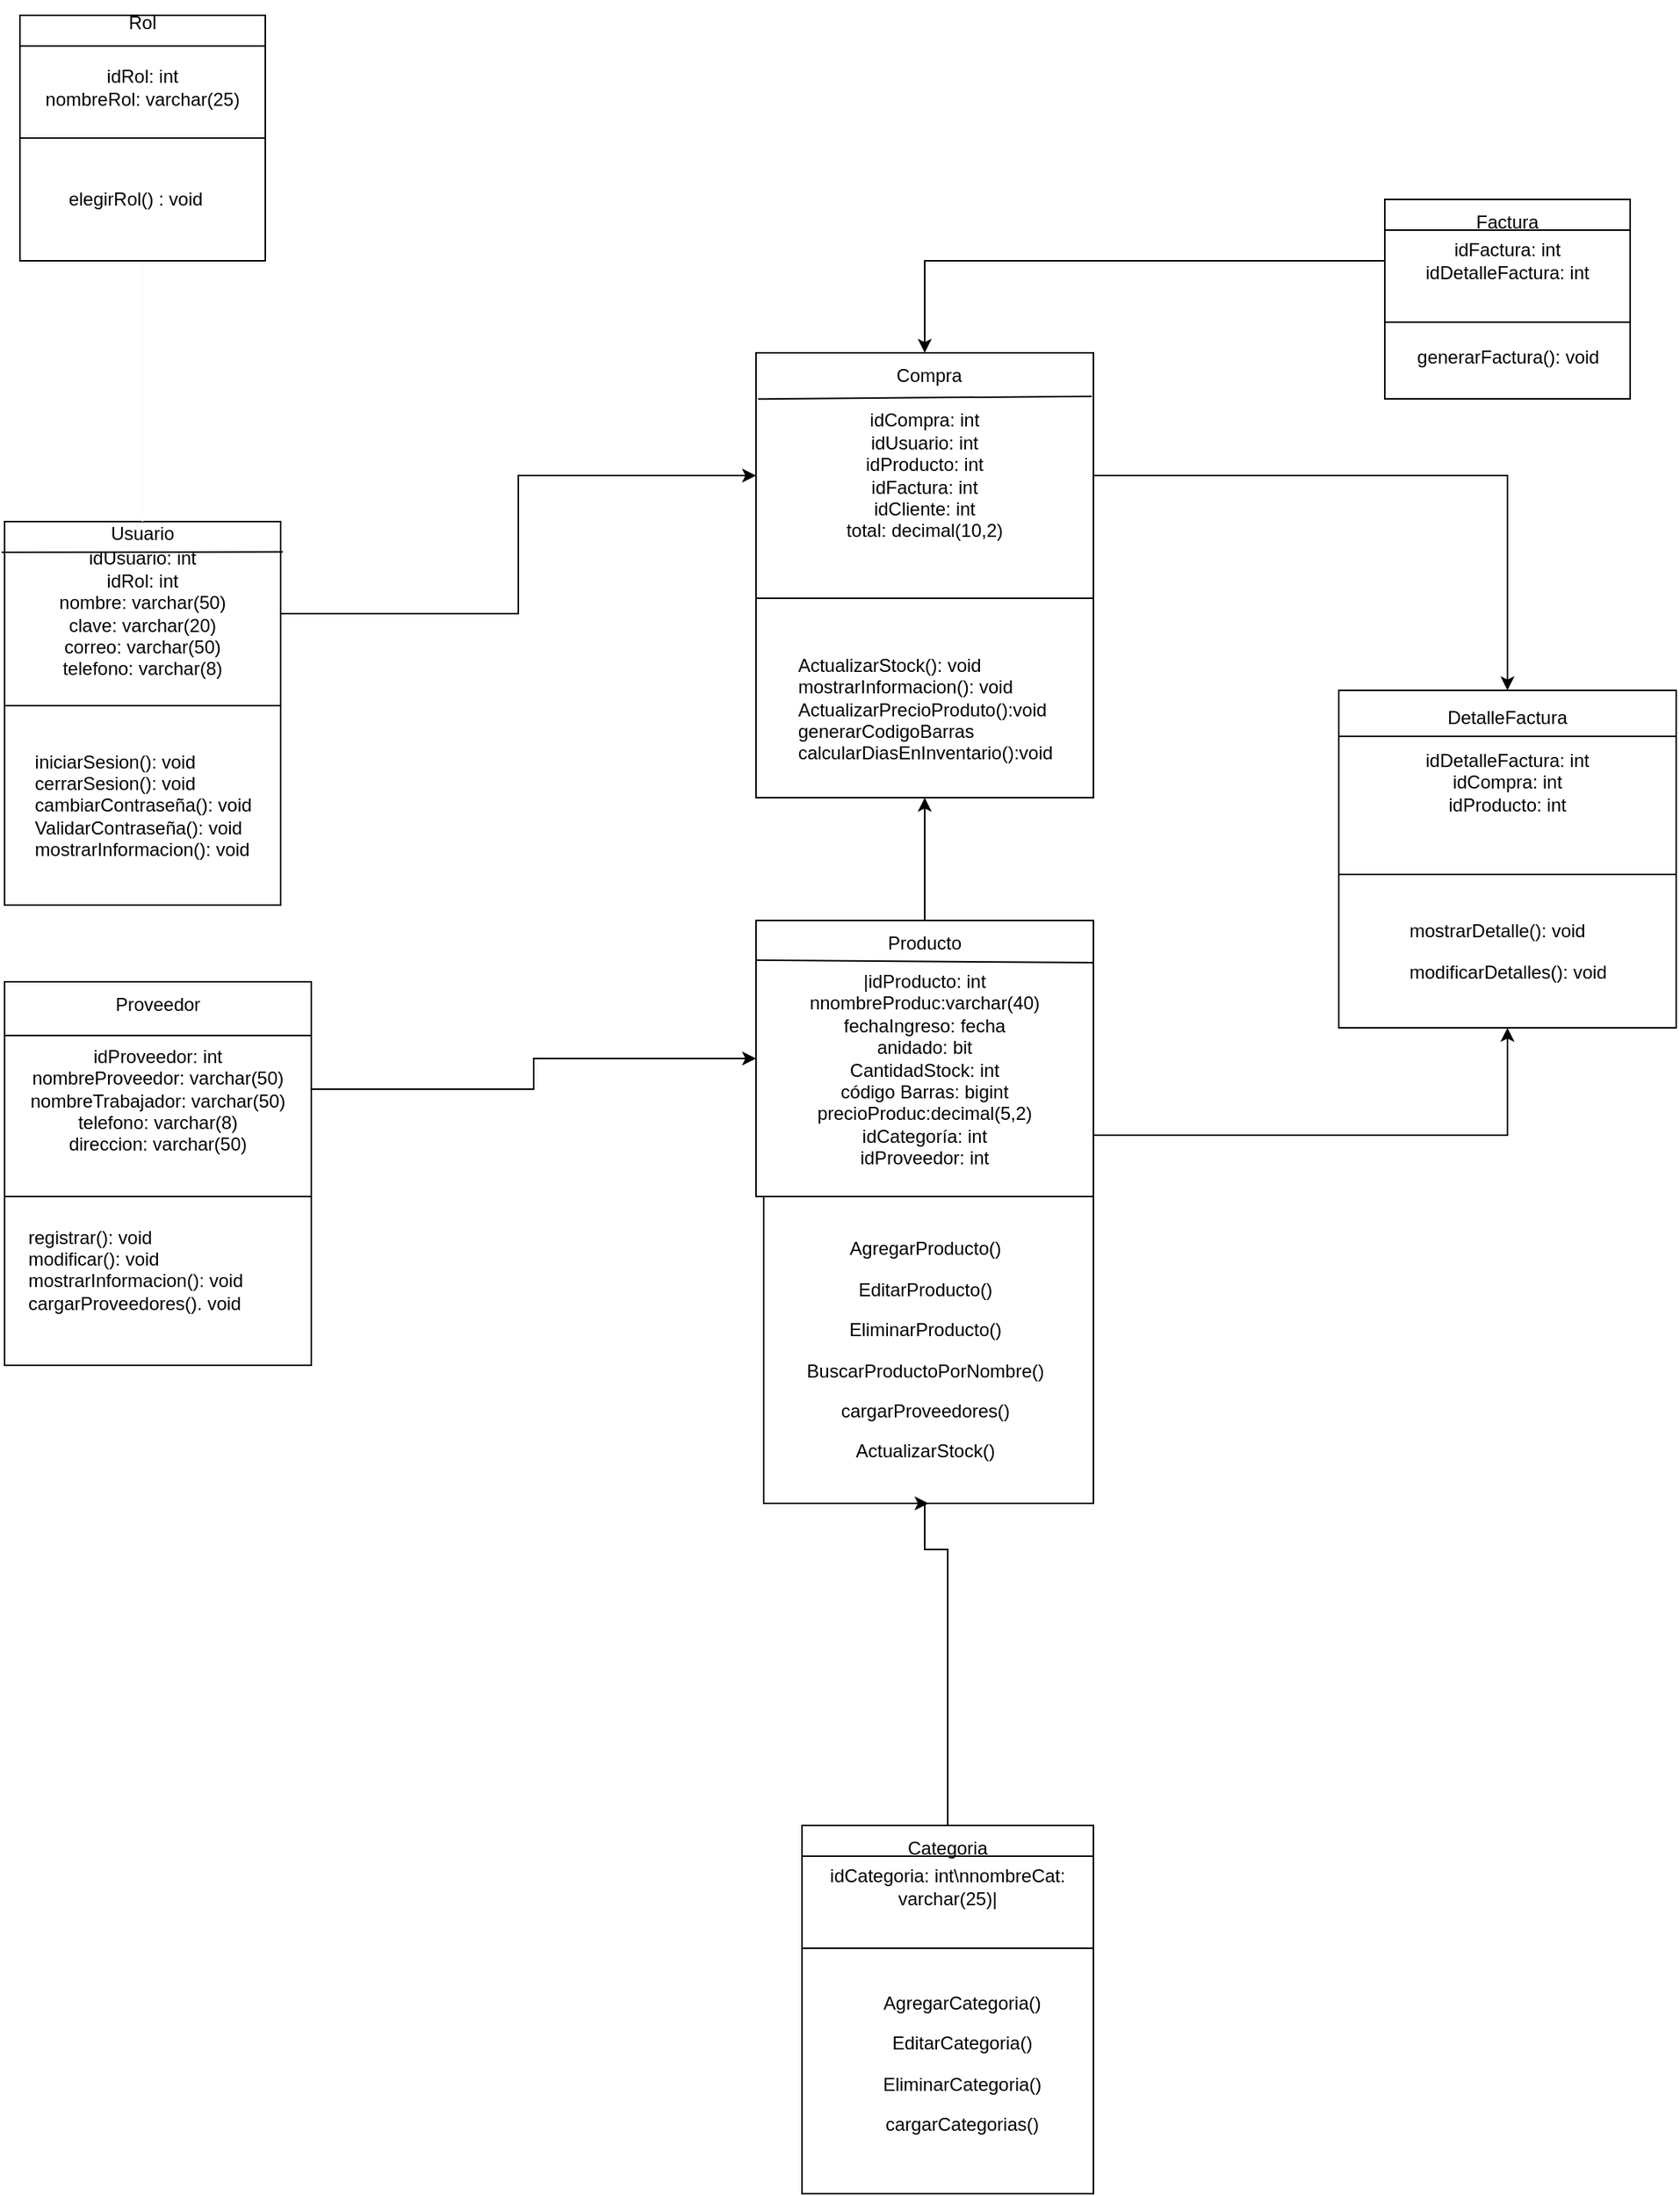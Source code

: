 <mxfile version="26.0.9">
  <diagram name="Diagrama de Clases" id="Y8ppESumPd6GiUWrpCxw">
    <mxGraphModel dx="1098" dy="1997" grid="1" gridSize="10" guides="1" tooltips="1" connect="1" arrows="1" fold="1" page="1" pageScale="1" pageWidth="827" pageHeight="1169" math="0" shadow="0">
      <root>
        <mxCell id="0" />
        <mxCell id="1" parent="0" />
        <mxCell id="cXWQBvIQwoqeI07LemPm-1" value="&lt;br&gt;&lt;div&gt;idRol: int&lt;/div&gt;&lt;div&gt;nombreRol: varchar(25)&lt;/div&gt;" style="html=1;whiteSpace=wrap;rounded=0;fontSize=12;shape=umlClass;" parent="1" vertex="1">
          <mxGeometry x="40" y="-170" width="160" height="80" as="geometry" />
        </mxCell>
        <mxCell id="cXWQBvIQwoqeI07LemPm-2" value="&lt;div&gt;idUsuario: int&lt;/div&gt;&lt;div&gt;idRol: int&lt;/div&gt;&lt;div&gt;nombre: varchar(50)&lt;/div&gt;&lt;div&gt;clave: varchar(20)&lt;/div&gt;&lt;div&gt;correo: varchar(50)&lt;/div&gt;&lt;div&gt;telefono: varchar(8)&lt;/div&gt;" style="html=1;whiteSpace=wrap;rounded=0;fontSize=12;shape=umlClass;" parent="1" vertex="1">
          <mxGeometry x="30" y="160" width="180" height="120" as="geometry" />
        </mxCell>
        <mxCell id="cXWQBvIQwoqeI07LemPm-3" value="&lt;br&gt;&lt;div&gt;idProveedor: int&lt;/div&gt;&lt;div&gt;nombreProveedor: varchar(50)&lt;/div&gt;&lt;div&gt;nombreTrabajador: varchar(50)&lt;/div&gt;&lt;div&gt;telefono: varchar(8)&lt;/div&gt;&lt;div&gt;direccion: varchar(50)&lt;/div&gt;" style="html=1;whiteSpace=wrap;rounded=0;fontSize=12;shape=umlClass;" parent="1" vertex="1">
          <mxGeometry x="30" y="460" width="200" height="140" as="geometry" />
        </mxCell>
        <mxCell id="cXWQBvIQwoqeI07LemPm-4" value="idCategoria: int\nnombreCat: varchar(25)|" style="html=1;whiteSpace=wrap;rounded=0;fontSize=12;shape=umlClass;" parent="1" vertex="1">
          <mxGeometry x="550" y="1010" width="190" height="80" as="geometry" />
        </mxCell>
        <mxCell id="cXWQBvIQwoqeI07LemPm-6" value="&lt;div style=&quot;&quot;&gt;&lt;br&gt;&lt;/div&gt;&lt;div&gt;&lt;font style=&quot;vertical-align: inherit;&quot; dir=&quot;auto&quot;&gt;&lt;font style=&quot;vertical-align: inherit;&quot; dir=&quot;auto&quot;&gt;&lt;font style=&quot;vertical-align: inherit;&quot; dir=&quot;auto&quot;&gt;&lt;font style=&quot;vertical-align: inherit;&quot; dir=&quot;auto&quot;&gt;&lt;font style=&quot;vertical-align: inherit;&quot; dir=&quot;auto&quot;&gt;&lt;font style=&quot;vertical-align: inherit;&quot; dir=&quot;auto&quot;&gt;|idProducto: int&lt;/font&gt;&lt;/font&gt;&lt;/font&gt;&lt;/font&gt;&lt;/font&gt;&lt;/font&gt;&lt;/div&gt;&lt;div&gt;&lt;font style=&quot;vertical-align: inherit;&quot; dir=&quot;auto&quot;&gt;&lt;font style=&quot;vertical-align: inherit;&quot; dir=&quot;auto&quot;&gt;&lt;font style=&quot;vertical-align: inherit;&quot; dir=&quot;auto&quot;&gt;&lt;font style=&quot;vertical-align: inherit;&quot; dir=&quot;auto&quot;&gt;&lt;font style=&quot;vertical-align: inherit;&quot; dir=&quot;auto&quot;&gt;&lt;font style=&quot;vertical-align: inherit;&quot; dir=&quot;auto&quot;&gt;nnombreProduc:varchar(40)&lt;/font&gt;&lt;/font&gt;&lt;/font&gt;&lt;/font&gt;&lt;/font&gt;&lt;/font&gt;&lt;/div&gt;&lt;div&gt;&lt;font style=&quot;vertical-align: inherit;&quot; dir=&quot;auto&quot;&gt;&lt;font style=&quot;vertical-align: inherit;&quot; dir=&quot;auto&quot;&gt;&lt;font style=&quot;vertical-align: inherit;&quot; dir=&quot;auto&quot;&gt;&lt;font style=&quot;vertical-align: inherit;&quot; dir=&quot;auto&quot;&gt;&lt;font style=&quot;vertical-align: inherit;&quot; dir=&quot;auto&quot;&gt;&lt;font style=&quot;vertical-align: inherit;&quot; dir=&quot;auto&quot;&gt;fechaIngreso: fecha&lt;/font&gt;&lt;/font&gt;&lt;/font&gt;&lt;/font&gt;&lt;/font&gt;&lt;/font&gt;&lt;/div&gt;&lt;div&gt;&lt;font style=&quot;vertical-align: inherit;&quot; dir=&quot;auto&quot;&gt;&lt;font style=&quot;vertical-align: inherit;&quot; dir=&quot;auto&quot;&gt;&lt;font style=&quot;vertical-align: inherit;&quot; dir=&quot;auto&quot;&gt;&lt;font style=&quot;vertical-align: inherit;&quot; dir=&quot;auto&quot;&gt;&lt;font style=&quot;vertical-align: inherit;&quot; dir=&quot;auto&quot;&gt;&lt;font style=&quot;vertical-align: inherit;&quot; dir=&quot;auto&quot;&gt;anidado: bit&lt;/font&gt;&lt;/font&gt;&lt;/font&gt;&lt;/font&gt;&lt;/font&gt;&lt;/font&gt;&lt;/div&gt;&lt;div&gt;&lt;font style=&quot;vertical-align: inherit;&quot; dir=&quot;auto&quot;&gt;&lt;font style=&quot;vertical-align: inherit;&quot; dir=&quot;auto&quot;&gt;&lt;font style=&quot;vertical-align: inherit;&quot; dir=&quot;auto&quot;&gt;&lt;font style=&quot;vertical-align: inherit;&quot; dir=&quot;auto&quot;&gt;&lt;font style=&quot;vertical-align: inherit;&quot; dir=&quot;auto&quot;&gt;&lt;font style=&quot;vertical-align: inherit;&quot; dir=&quot;auto&quot;&gt;CantidadStock: int&lt;/font&gt;&lt;/font&gt;&lt;/font&gt;&lt;/font&gt;&lt;/font&gt;&lt;/font&gt;&lt;/div&gt;&lt;div&gt;&lt;font style=&quot;vertical-align: inherit;&quot; dir=&quot;auto&quot;&gt;&lt;font style=&quot;vertical-align: inherit;&quot; dir=&quot;auto&quot;&gt;&lt;font style=&quot;vertical-align: inherit;&quot; dir=&quot;auto&quot;&gt;&lt;font style=&quot;vertical-align: inherit;&quot; dir=&quot;auto&quot;&gt;&lt;font style=&quot;vertical-align: inherit;&quot; dir=&quot;auto&quot;&gt;&lt;font style=&quot;vertical-align: inherit;&quot; dir=&quot;auto&quot;&gt;código Barras: bigint&lt;/font&gt;&lt;/font&gt;&lt;/font&gt;&lt;/font&gt;&lt;/font&gt;&lt;/font&gt;&lt;/div&gt;&lt;div&gt;&lt;font style=&quot;vertical-align: inherit;&quot; dir=&quot;auto&quot;&gt;&lt;font style=&quot;vertical-align: inherit;&quot; dir=&quot;auto&quot;&gt;&lt;font style=&quot;vertical-align: inherit;&quot; dir=&quot;auto&quot;&gt;&lt;font style=&quot;vertical-align: inherit;&quot; dir=&quot;auto&quot;&gt;&lt;font style=&quot;vertical-align: inherit;&quot; dir=&quot;auto&quot;&gt;&lt;font style=&quot;vertical-align: inherit;&quot; dir=&quot;auto&quot;&gt;precioProduc:decimal(5,2)&lt;/font&gt;&lt;/font&gt;&lt;/font&gt;&lt;/font&gt;&lt;/font&gt;&lt;/font&gt;&lt;/div&gt;&lt;div&gt;&lt;font style=&quot;vertical-align: inherit;&quot; dir=&quot;auto&quot;&gt;&lt;font style=&quot;vertical-align: inherit;&quot; dir=&quot;auto&quot;&gt;&lt;font style=&quot;vertical-align: inherit;&quot; dir=&quot;auto&quot;&gt;&lt;font style=&quot;vertical-align: inherit;&quot; dir=&quot;auto&quot;&gt;&lt;font style=&quot;vertical-align: inherit;&quot; dir=&quot;auto&quot;&gt;&lt;font style=&quot;vertical-align: inherit;&quot; dir=&quot;auto&quot;&gt;idCategoría: int&lt;/font&gt;&lt;/font&gt;&lt;/font&gt;&lt;/font&gt;&lt;/font&gt;&lt;/font&gt;&lt;/div&gt;&lt;div&gt;&lt;font style=&quot;vertical-align: inherit;&quot; dir=&quot;auto&quot;&gt;&lt;font style=&quot;vertical-align: inherit;&quot; dir=&quot;auto&quot;&gt;&lt;font style=&quot;vertical-align: inherit;&quot; dir=&quot;auto&quot;&gt;&lt;font style=&quot;vertical-align: inherit;&quot; dir=&quot;auto&quot;&gt;idProveedor: int&lt;/font&gt;&lt;/font&gt;&lt;/font&gt;&lt;/font&gt;&lt;/div&gt;" style="html=1;whiteSpace=wrap;rounded=0;fontSize=12;shape=umlClass;align=center;" parent="1" vertex="1">
          <mxGeometry x="520" y="420" width="220" height="180" as="geometry" />
        </mxCell>
        <mxCell id="cXWQBvIQwoqeI07LemPm-7" value="&lt;div&gt;idFactura: int&lt;/div&gt;&lt;div&gt;idDetalleFactura: int&lt;/div&gt;" style="html=1;whiteSpace=wrap;rounded=0;fontSize=12;shape=umlClass;" parent="1" vertex="1">
          <mxGeometry x="930" y="-50" width="160" height="80" as="geometry" />
        </mxCell>
        <mxCell id="cXWQBvIQwoqeI07LemPm-8" value="&lt;span style=&quot;background-color: transparent; color: light-dark(rgb(0, 0, 0), rgb(255, 255, 255));&quot;&gt;idCompra: int&lt;/span&gt;&lt;div&gt;idUsuario: int&lt;/div&gt;&lt;div&gt;idProducto: int&lt;/div&gt;&lt;div&gt;idFactura: int&lt;/div&gt;&lt;div&gt;idCliente: int&lt;/div&gt;&lt;div&gt;total: decimal(10,2)&lt;/div&gt;" style="html=1;whiteSpace=wrap;rounded=0;fontSize=12;shape=umlClass;" parent="1" vertex="1">
          <mxGeometry x="520" y="50" width="220" height="160" as="geometry" />
        </mxCell>
        <mxCell id="cXWQBvIQwoqeI07LemPm-9" value="&lt;div&gt;idDetalleFactura: int&lt;/div&gt;&lt;div&gt;idCompra: int&lt;/div&gt;&lt;div&gt;idProducto: int&lt;/div&gt;" style="html=1;whiteSpace=wrap;rounded=0;fontSize=12;shape=umlClass;" parent="1" vertex="1">
          <mxGeometry x="900" y="270" width="220" height="120" as="geometry" />
        </mxCell>
        <mxCell id="cXWQBvIQwoqeI07LemPm-10" style="edgeStyle=orthogonalEdgeStyle;rounded=0;html=1;endArrow=none;startArrow=none;strokeColor=#FFFBFC;exitX=0.5;exitY=1;exitDx=0;exitDy=0;" parent="1" source="kxiEw57guAvPax9yPjJj-29" target="cXWQBvIQwoqeI07LemPm-2" edge="1">
          <mxGeometry relative="1" as="geometry" />
        </mxCell>
        <mxCell id="cXWQBvIQwoqeI07LemPm-12" style="edgeStyle=orthogonalEdgeStyle;rounded=0;html=1;entryX=0.5;entryY=1;entryDx=0;entryDy=0;" parent="1" source="cXWQBvIQwoqeI07LemPm-4" target="kxiEw57guAvPax9yPjJj-25" edge="1">
          <mxGeometry relative="1" as="geometry">
            <Array as="points">
              <mxPoint x="645" y="830" />
              <mxPoint x="630" y="830" />
              <mxPoint x="630" y="800" />
            </Array>
          </mxGeometry>
        </mxCell>
        <mxCell id="cXWQBvIQwoqeI07LemPm-14" style="edgeStyle=orthogonalEdgeStyle;rounded=0;html=1;" parent="1" source="cXWQBvIQwoqeI07LemPm-3" target="cXWQBvIQwoqeI07LemPm-6" edge="1">
          <mxGeometry relative="1" as="geometry" />
        </mxCell>
        <mxCell id="cXWQBvIQwoqeI07LemPm-18" style="edgeStyle=orthogonalEdgeStyle;rounded=0;html=1;" parent="1" source="cXWQBvIQwoqeI07LemPm-2" target="cXWQBvIQwoqeI07LemPm-8" edge="1">
          <mxGeometry relative="1" as="geometry" />
        </mxCell>
        <mxCell id="cXWQBvIQwoqeI07LemPm-20" style="edgeStyle=orthogonalEdgeStyle;rounded=0;html=1;entryX=0.5;entryY=1;entryDx=0;entryDy=0;" parent="1" source="cXWQBvIQwoqeI07LemPm-6" target="kxiEw57guAvPax9yPjJj-23" edge="1">
          <mxGeometry relative="1" as="geometry" />
        </mxCell>
        <mxCell id="cXWQBvIQwoqeI07LemPm-22" style="edgeStyle=orthogonalEdgeStyle;rounded=0;html=1;" parent="1" source="cXWQBvIQwoqeI07LemPm-7" target="cXWQBvIQwoqeI07LemPm-8" edge="1">
          <mxGeometry relative="1" as="geometry" />
        </mxCell>
        <mxCell id="cXWQBvIQwoqeI07LemPm-24" style="edgeStyle=orthogonalEdgeStyle;rounded=0;html=1;" parent="1" source="cXWQBvIQwoqeI07LemPm-8" target="cXWQBvIQwoqeI07LemPm-9" edge="1">
          <mxGeometry relative="1" as="geometry" />
        </mxCell>
        <mxCell id="cXWQBvIQwoqeI07LemPm-26" style="edgeStyle=orthogonalEdgeStyle;rounded=0;html=1;entryX=0.5;entryY=1;entryDx=0;entryDy=0;" parent="1" source="cXWQBvIQwoqeI07LemPm-6" target="kxiEw57guAvPax9yPjJj-12" edge="1">
          <mxGeometry relative="1" as="geometry">
            <Array as="points">
              <mxPoint x="1010" y="560" />
            </Array>
          </mxGeometry>
        </mxCell>
        <mxCell id="kxiEw57guAvPax9yPjJj-7" value="" style="swimlane;startSize=0;" parent="1" vertex="1">
          <mxGeometry x="30" y="600" width="200" height="110" as="geometry" />
        </mxCell>
        <mxCell id="kxiEw57guAvPax9yPjJj-6" value="&lt;div style=&quot;text-wrap-mode: wrap; text-align: left;&quot;&gt;&lt;span style=&quot;font-family: Helvetica, sans-serif; font-size: 9pt; background-image: initial; background-position: initial; background-size: initial; background-repeat: initial; background-attachment: initial; background-origin: initial; background-clip: initial; line-height: 12.84px;&quot;&gt;registrar(): void&lt;/span&gt;&lt;span style=&quot;font-family: Helvetica, sans-serif; font-size: 9pt; line-height: 12.84px;&quot;&gt;&lt;br&gt;&lt;span style=&quot;background-image: initial; background-position: initial; background-size: initial; background-repeat: initial; background-attachment: initial; background-origin: initial; background-clip: initial;&quot;&gt;modificar(): void&lt;/span&gt;&lt;/span&gt;&lt;/div&gt;&lt;div style=&quot;text-wrap-mode: wrap; text-align: left;&quot;&gt;&lt;span style=&quot;font-family: Helvetica, sans-serif; font-size: 9pt; line-height: 12.84px;&quot;&gt;mostrarInformacion(): void&lt;/span&gt;&lt;/div&gt;&lt;div style=&quot;text-wrap-mode: wrap; text-align: left;&quot;&gt;&lt;span style=&quot;font-family: Helvetica, sans-serif; font-size: 9pt; line-height: 12.84px;&quot;&gt;cargarProveedores(). void&lt;/span&gt;&lt;/div&gt;&lt;div&gt;&lt;span style=&quot;font-family: Helvetica, sans-serif; font-size: 9pt; line-height: 12.84px;&quot;&gt;&lt;br&gt;&lt;/span&gt;&lt;/div&gt;" style="text;html=1;align=center;verticalAlign=middle;resizable=0;points=[];autosize=1;strokeColor=none;fillColor=none;" parent="kxiEw57guAvPax9yPjJj-7" vertex="1">
          <mxGeometry x="5" y="10" width="160" height="90" as="geometry" />
        </mxCell>
        <mxCell id="kxiEw57guAvPax9yPjJj-8" value="&lt;span style=&quot;font-family: Helvetica, sans-serif; text-wrap-mode: wrap;&quot;&gt;generarFactura(): void&lt;/span&gt;" style="text;html=1;align=center;verticalAlign=middle;resizable=0;points=[];autosize=1;strokeColor=none;fillColor=none;" parent="1" vertex="1">
          <mxGeometry x="940" y="38" width="140" height="30" as="geometry" />
        </mxCell>
        <mxCell id="kxiEw57guAvPax9yPjJj-9" value="" style="swimlane;startSize=0;" parent="1" vertex="1">
          <mxGeometry x="930" y="30" width="160" height="50" as="geometry" />
        </mxCell>
        <mxCell id="kxiEw57guAvPax9yPjJj-10" value="&lt;p style=&quot;text-align: left; text-wrap-mode: wrap;&quot; class=&quot;MsoNormal&quot;&gt;&lt;span style=&quot;font-size: 9pt; line-height: 12.84px; font-family: Helvetica, sans-serif; background-image: initial; background-position: initial; background-size: initial; background-repeat: initial; background-attachment: initial; background-origin: initial; background-clip: initial;&quot;&gt;mostrarDetalle(): void&lt;/span&gt;&lt;/p&gt;&lt;p style=&quot;text-align: left; text-wrap-mode: wrap;&quot; class=&quot;MsoNormal&quot;&gt;&lt;span style=&quot;font-size: 9pt; line-height: 12.84px; font-family: Helvetica, sans-serif; background-image: initial; background-position: initial; background-size: initial; background-repeat: initial; background-attachment: initial; background-origin: initial; background-clip: initial;&quot;&gt;modificarDetalles(): void&lt;/span&gt;&lt;/p&gt;" style="text;html=1;align=center;verticalAlign=middle;resizable=0;points=[];autosize=1;strokeColor=none;fillColor=none;" parent="1" vertex="1">
          <mxGeometry x="935" y="400" width="150" height="80" as="geometry" />
        </mxCell>
        <mxCell id="kxiEw57guAvPax9yPjJj-12" value="" style="swimlane;startSize=0;" parent="1" vertex="1">
          <mxGeometry x="900" y="390" width="220" height="100" as="geometry" />
        </mxCell>
        <mxCell id="kxiEw57guAvPax9yPjJj-14" value="" style="swimlane;startSize=0;" parent="1" vertex="1">
          <mxGeometry x="550" y="1090" width="190" height="160" as="geometry" />
        </mxCell>
        <mxCell id="kxiEw57guAvPax9yPjJj-27" value="&lt;p style=&quot;margin-left:36.0pt&quot; class=&quot;MsoNormal&quot;&gt;AgregarCategoria()&lt;/p&gt;&lt;p style=&quot;margin-left:36.0pt&quot; class=&quot;MsoNormal&quot;&gt;EditarCategoria()&lt;/p&gt;&lt;p style=&quot;margin-left:36.0pt&quot; class=&quot;MsoNormal&quot;&gt;EliminarCategoria()&lt;/p&gt;&lt;p style=&quot;margin-left:36.0pt&quot; class=&quot;MsoNormal&quot;&gt;&lt;span style=&quot;background-color: transparent; color: light-dark(rgb(0, 0, 0), rgb(255, 255, 255));&quot;&gt;cargarCategorias()&lt;/span&gt;&lt;/p&gt;" style="text;html=1;align=center;verticalAlign=middle;resizable=0;points=[];autosize=1;strokeColor=none;fillColor=none;" parent="kxiEw57guAvPax9yPjJj-14" vertex="1">
          <mxGeometry x="-5" y="10" width="170" height="130" as="geometry" />
        </mxCell>
        <mxCell id="kxiEw57guAvPax9yPjJj-16" value="&lt;div style=&quot;text-wrap-mode: wrap; text-align: left;&quot;&gt;&lt;span style=&quot;font-size: 9pt; background-image: initial; background-position: initial; background-size: initial; background-repeat: initial; background-attachment: initial; background-origin: initial; background-clip: initial; line-height: 12.84px; font-family: Helvetica, sans-serif;&quot;&gt;iniciarSesion(): void&lt;/span&gt;&lt;span style=&quot;font-size: 9pt; line-height: 12.84px; font-family: Helvetica, sans-serif;&quot;&gt;&lt;br&gt;&lt;span style=&quot;background-image: initial; background-position: initial; background-size: initial; background-repeat: initial; background-attachment: initial; background-origin: initial; background-clip: initial;&quot;&gt;cerrarSesion(): void&lt;/span&gt;&lt;/span&gt;&lt;/div&gt;&lt;div style=&quot;text-wrap-mode: wrap; text-align: left;&quot;&gt;&lt;span style=&quot;font-size: 9pt; line-height: 12.84px; font-family: Helvetica, sans-serif;&quot;&gt;cambiarContraseña(): void&lt;/span&gt;&lt;/div&gt;&lt;div style=&quot;text-wrap-mode: wrap; text-align: left;&quot;&gt;&lt;span style=&quot;font-size: 9pt; line-height: 12.84px; font-family: Helvetica, sans-serif;&quot;&gt;ValidarContraseña(): void&lt;/span&gt;&lt;/div&gt;&lt;div style=&quot;text-wrap-mode: wrap; text-align: left;&quot;&gt;&lt;span style=&quot;font-size: 9pt; line-height: 12.84px; font-family: Helvetica, sans-serif;&quot;&gt;mostrarInformacion(): void&lt;/span&gt;&lt;/div&gt;" style="text;html=1;align=center;verticalAlign=middle;resizable=0;points=[];autosize=1;strokeColor=none;fillColor=none;" parent="1" vertex="1">
          <mxGeometry x="40" y="300" width="160" height="90" as="geometry" />
        </mxCell>
        <mxCell id="kxiEw57guAvPax9yPjJj-17" value="" style="swimlane;startSize=0;" parent="1" vertex="1">
          <mxGeometry x="30" y="280" width="180" height="130" as="geometry" />
        </mxCell>
        <mxCell id="kxiEw57guAvPax9yPjJj-23" value="" style="swimlane;startSize=0;" parent="1" vertex="1">
          <mxGeometry x="520" y="210" width="220" height="130" as="geometry" />
        </mxCell>
        <mxCell id="kxiEw57guAvPax9yPjJj-4" value="&lt;br&gt;&lt;div style=&quot;text-align: left; text-wrap-mode: wrap;&quot;&gt;&lt;span style=&quot;text-wrap-mode: nowrap;&quot;&gt;ActualizarStock(): void&lt;/span&gt;&lt;/div&gt;&lt;div style=&quot;text-align: left; text-wrap-mode: wrap;&quot;&gt;&lt;span style=&quot;text-wrap-mode: nowrap;&quot;&gt;mostrarInformacion(): void&lt;/span&gt;&lt;/div&gt;&lt;div style=&quot;text-align: left; text-wrap-mode: wrap;&quot;&gt;&lt;span style=&quot;text-wrap-mode: nowrap;&quot;&gt;ActualizarPrecioProduto():void&lt;/span&gt;&lt;/div&gt;&lt;div style=&quot;text-align: left; text-wrap-mode: wrap;&quot;&gt;&lt;span style=&quot;text-wrap-mode: nowrap;&quot;&gt;generarCodigoBarras&lt;/span&gt;&lt;/div&gt;&lt;div style=&quot;text-align: left; text-wrap-mode: wrap;&quot;&gt;&lt;span style=&quot;text-wrap-mode: nowrap;&quot;&gt;calcularDiasEnInventario():void&lt;/span&gt;&lt;/div&gt;" style="text;html=1;align=center;verticalAlign=middle;resizable=0;points=[];autosize=1;strokeColor=none;fillColor=none;" parent="kxiEw57guAvPax9yPjJj-23" vertex="1">
          <mxGeometry x="15" y="15" width="190" height="100" as="geometry" />
        </mxCell>
        <mxCell id="kxiEw57guAvPax9yPjJj-25" value="" style="swimlane;startSize=0;" parent="1" vertex="1">
          <mxGeometry x="525" y="600" width="215" height="200" as="geometry" />
        </mxCell>
        <mxCell id="kxiEw57guAvPax9yPjJj-13" value="&lt;p class=&quot;MsoNormal&quot;&gt;&lt;span lang=&quot;ES-SV&quot;&gt;AgregarProducto()&lt;/span&gt;&lt;/p&gt;&lt;p class=&quot;MsoNormal&quot;&gt;&lt;span lang=&quot;ES-SV&quot;&gt;EditarProducto()&lt;/span&gt;&lt;/p&gt;&lt;p class=&quot;MsoNormal&quot;&gt;&lt;span lang=&quot;ES-SV&quot;&gt;EliminarProducto()&lt;/span&gt;&lt;/p&gt;&lt;p class=&quot;MsoNormal&quot;&gt;&lt;span lang=&quot;ES-SV&quot;&gt;BuscarProductoPorNombre()&lt;/span&gt;&lt;/p&gt;&lt;p class=&quot;MsoNormal&quot;&gt;&lt;span lang=&quot;ES-SV&quot;&gt;cargarProveedores()&lt;/span&gt;&lt;/p&gt;&lt;p class=&quot;MsoNormal&quot;&gt;&lt;span lang=&quot;ES-SV&quot;&gt;ActualizarStock()&lt;/span&gt;&lt;/p&gt;" style="text;html=1;align=center;verticalAlign=middle;resizable=0;points=[];autosize=1;strokeColor=none;fillColor=none;" parent="kxiEw57guAvPax9yPjJj-25" vertex="1">
          <mxGeometry x="15" y="10" width="180" height="180" as="geometry" />
        </mxCell>
        <mxCell id="kxiEw57guAvPax9yPjJj-29" value="" style="swimlane;startSize=0;" parent="1" vertex="1">
          <mxGeometry x="40" y="-90" width="160" height="80" as="geometry" />
        </mxCell>
        <mxCell id="kxiEw57guAvPax9yPjJj-31" value="elegirRol() : void" style="text;html=1;align=center;verticalAlign=middle;resizable=0;points=[];autosize=1;strokeColor=none;fillColor=none;" parent="kxiEw57guAvPax9yPjJj-29" vertex="1">
          <mxGeometry x="20" y="25" width="110" height="30" as="geometry" />
        </mxCell>
        <mxCell id="kxiEw57guAvPax9yPjJj-33" value="" style="endArrow=none;html=1;rounded=0;exitX=0.002;exitY=0.144;exitDx=0;exitDy=0;exitPerimeter=0;entryX=1.002;entryY=0.153;entryDx=0;entryDy=0;entryPerimeter=0;" parent="1" source="cXWQBvIQwoqeI07LemPm-6" target="cXWQBvIQwoqeI07LemPm-6" edge="1">
          <mxGeometry width="50" height="50" relative="1" as="geometry">
            <mxPoint x="570" y="640" as="sourcePoint" />
            <mxPoint x="620" y="590" as="targetPoint" />
          </mxGeometry>
        </mxCell>
        <mxCell id="kxiEw57guAvPax9yPjJj-35" value="Producto" style="text;html=1;align=center;verticalAlign=middle;whiteSpace=wrap;rounded=0;" parent="1" vertex="1">
          <mxGeometry x="600" y="420" width="60" height="30" as="geometry" />
        </mxCell>
        <mxCell id="kxiEw57guAvPax9yPjJj-37" value="" style="endArrow=none;html=1;rounded=0;exitX=0.006;exitY=0.188;exitDx=0;exitDy=0;exitPerimeter=0;entryX=0.995;entryY=0.177;entryDx=0;entryDy=0;entryPerimeter=0;" parent="1" source="cXWQBvIQwoqeI07LemPm-8" target="cXWQBvIQwoqeI07LemPm-8" edge="1">
          <mxGeometry width="50" height="50" relative="1" as="geometry">
            <mxPoint x="570" y="240" as="sourcePoint" />
            <mxPoint x="620" y="190" as="targetPoint" />
          </mxGeometry>
        </mxCell>
        <mxCell id="kxiEw57guAvPax9yPjJj-38" value="Compra" style="text;html=1;align=center;verticalAlign=middle;whiteSpace=wrap;rounded=0;" parent="1" vertex="1">
          <mxGeometry x="602.5" y="50" width="60" height="30" as="geometry" />
        </mxCell>
        <mxCell id="kxiEw57guAvPax9yPjJj-39" value="" style="endArrow=none;html=1;rounded=0;exitX=0;exitY=0.25;exitDx=0;exitDy=0;entryX=1;entryY=0.25;entryDx=0;entryDy=0;" parent="1" source="cXWQBvIQwoqeI07LemPm-7" target="cXWQBvIQwoqeI07LemPm-7" edge="1">
          <mxGeometry width="50" height="50" relative="1" as="geometry">
            <mxPoint x="930" y="90" as="sourcePoint" />
            <mxPoint x="980" y="40" as="targetPoint" />
          </mxGeometry>
        </mxCell>
        <mxCell id="kxiEw57guAvPax9yPjJj-40" value="Factura" style="text;html=1;align=center;verticalAlign=middle;whiteSpace=wrap;rounded=0;" parent="1" vertex="1">
          <mxGeometry x="980" y="-50" width="60" height="30" as="geometry" />
        </mxCell>
        <mxCell id="kxiEw57guAvPax9yPjJj-42" value="" style="endArrow=none;html=1;rounded=0;exitX=0;exitY=0.25;exitDx=0;exitDy=0;entryX=1;entryY=0.25;entryDx=0;entryDy=0;" parent="1" source="cXWQBvIQwoqeI07LemPm-9" target="cXWQBvIQwoqeI07LemPm-9" edge="1">
          <mxGeometry width="50" height="50" relative="1" as="geometry">
            <mxPoint x="1050" y="380" as="sourcePoint" />
            <mxPoint x="1100" y="330" as="targetPoint" />
          </mxGeometry>
        </mxCell>
        <mxCell id="kxiEw57guAvPax9yPjJj-43" value="DetalleFactura&lt;div&gt;&lt;br&gt;&lt;/div&gt;" style="text;html=1;align=center;verticalAlign=middle;whiteSpace=wrap;rounded=0;" parent="1" vertex="1">
          <mxGeometry x="955" y="280" width="110" height="30" as="geometry" />
        </mxCell>
        <mxCell id="kxiEw57guAvPax9yPjJj-44" value="" style="endArrow=none;html=1;rounded=0;exitX=0;exitY=0.25;exitDx=0;exitDy=0;entryX=1;entryY=0.25;entryDx=0;entryDy=0;" parent="1" source="cXWQBvIQwoqeI07LemPm-3" target="cXWQBvIQwoqeI07LemPm-3" edge="1">
          <mxGeometry width="50" height="50" relative="1" as="geometry">
            <mxPoint x="130" y="530" as="sourcePoint" />
            <mxPoint x="180" y="480" as="targetPoint" />
          </mxGeometry>
        </mxCell>
        <mxCell id="kxiEw57guAvPax9yPjJj-45" value="Proveedor" style="text;html=1;align=center;verticalAlign=middle;whiteSpace=wrap;rounded=0;" parent="1" vertex="1">
          <mxGeometry x="100" y="460" width="60" height="30" as="geometry" />
        </mxCell>
        <mxCell id="kxiEw57guAvPax9yPjJj-46" value="" style="endArrow=none;html=1;rounded=0;entryX=1.008;entryY=0.165;entryDx=0;entryDy=0;entryPerimeter=0;" parent="1" target="cXWQBvIQwoqeI07LemPm-2" edge="1">
          <mxGeometry width="50" height="50" relative="1" as="geometry">
            <mxPoint x="28" y="180" as="sourcePoint" />
            <mxPoint x="290" y="270" as="targetPoint" />
          </mxGeometry>
        </mxCell>
        <mxCell id="kxiEw57guAvPax9yPjJj-47" value="Usuario&lt;div&gt;&lt;br&gt;&lt;/div&gt;" style="text;html=1;align=center;verticalAlign=middle;whiteSpace=wrap;rounded=0;" parent="1" vertex="1">
          <mxGeometry x="90" y="160" width="60" height="30" as="geometry" />
        </mxCell>
        <mxCell id="kxiEw57guAvPax9yPjJj-51" value="" style="endArrow=none;html=1;rounded=0;exitX=0;exitY=0.25;exitDx=0;exitDy=0;entryX=1;entryY=0.25;entryDx=0;entryDy=0;" parent="1" source="cXWQBvIQwoqeI07LemPm-1" target="cXWQBvIQwoqeI07LemPm-1" edge="1">
          <mxGeometry width="50" height="50" relative="1" as="geometry">
            <mxPoint x="210" y="-40" as="sourcePoint" />
            <mxPoint x="260" y="-90" as="targetPoint" />
          </mxGeometry>
        </mxCell>
        <mxCell id="kxiEw57guAvPax9yPjJj-52" value="Rol" style="text;html=1;align=center;verticalAlign=middle;whiteSpace=wrap;rounded=0;" parent="1" vertex="1">
          <mxGeometry x="90" y="-180" width="60" height="30" as="geometry" />
        </mxCell>
        <mxCell id="kxiEw57guAvPax9yPjJj-53" value="" style="endArrow=none;html=1;rounded=0;exitX=0;exitY=0.25;exitDx=0;exitDy=0;entryX=1;entryY=0.25;entryDx=0;entryDy=0;" parent="1" source="cXWQBvIQwoqeI07LemPm-4" target="cXWQBvIQwoqeI07LemPm-4" edge="1">
          <mxGeometry width="50" height="50" relative="1" as="geometry">
            <mxPoint x="650" y="1110" as="sourcePoint" />
            <mxPoint x="700" y="1060" as="targetPoint" />
          </mxGeometry>
        </mxCell>
        <mxCell id="kxiEw57guAvPax9yPjJj-54" value="Categoria" style="text;html=1;align=center;verticalAlign=middle;whiteSpace=wrap;rounded=0;" parent="1" vertex="1">
          <mxGeometry x="615" y="1010" width="60" height="30" as="geometry" />
        </mxCell>
      </root>
    </mxGraphModel>
  </diagram>
</mxfile>
